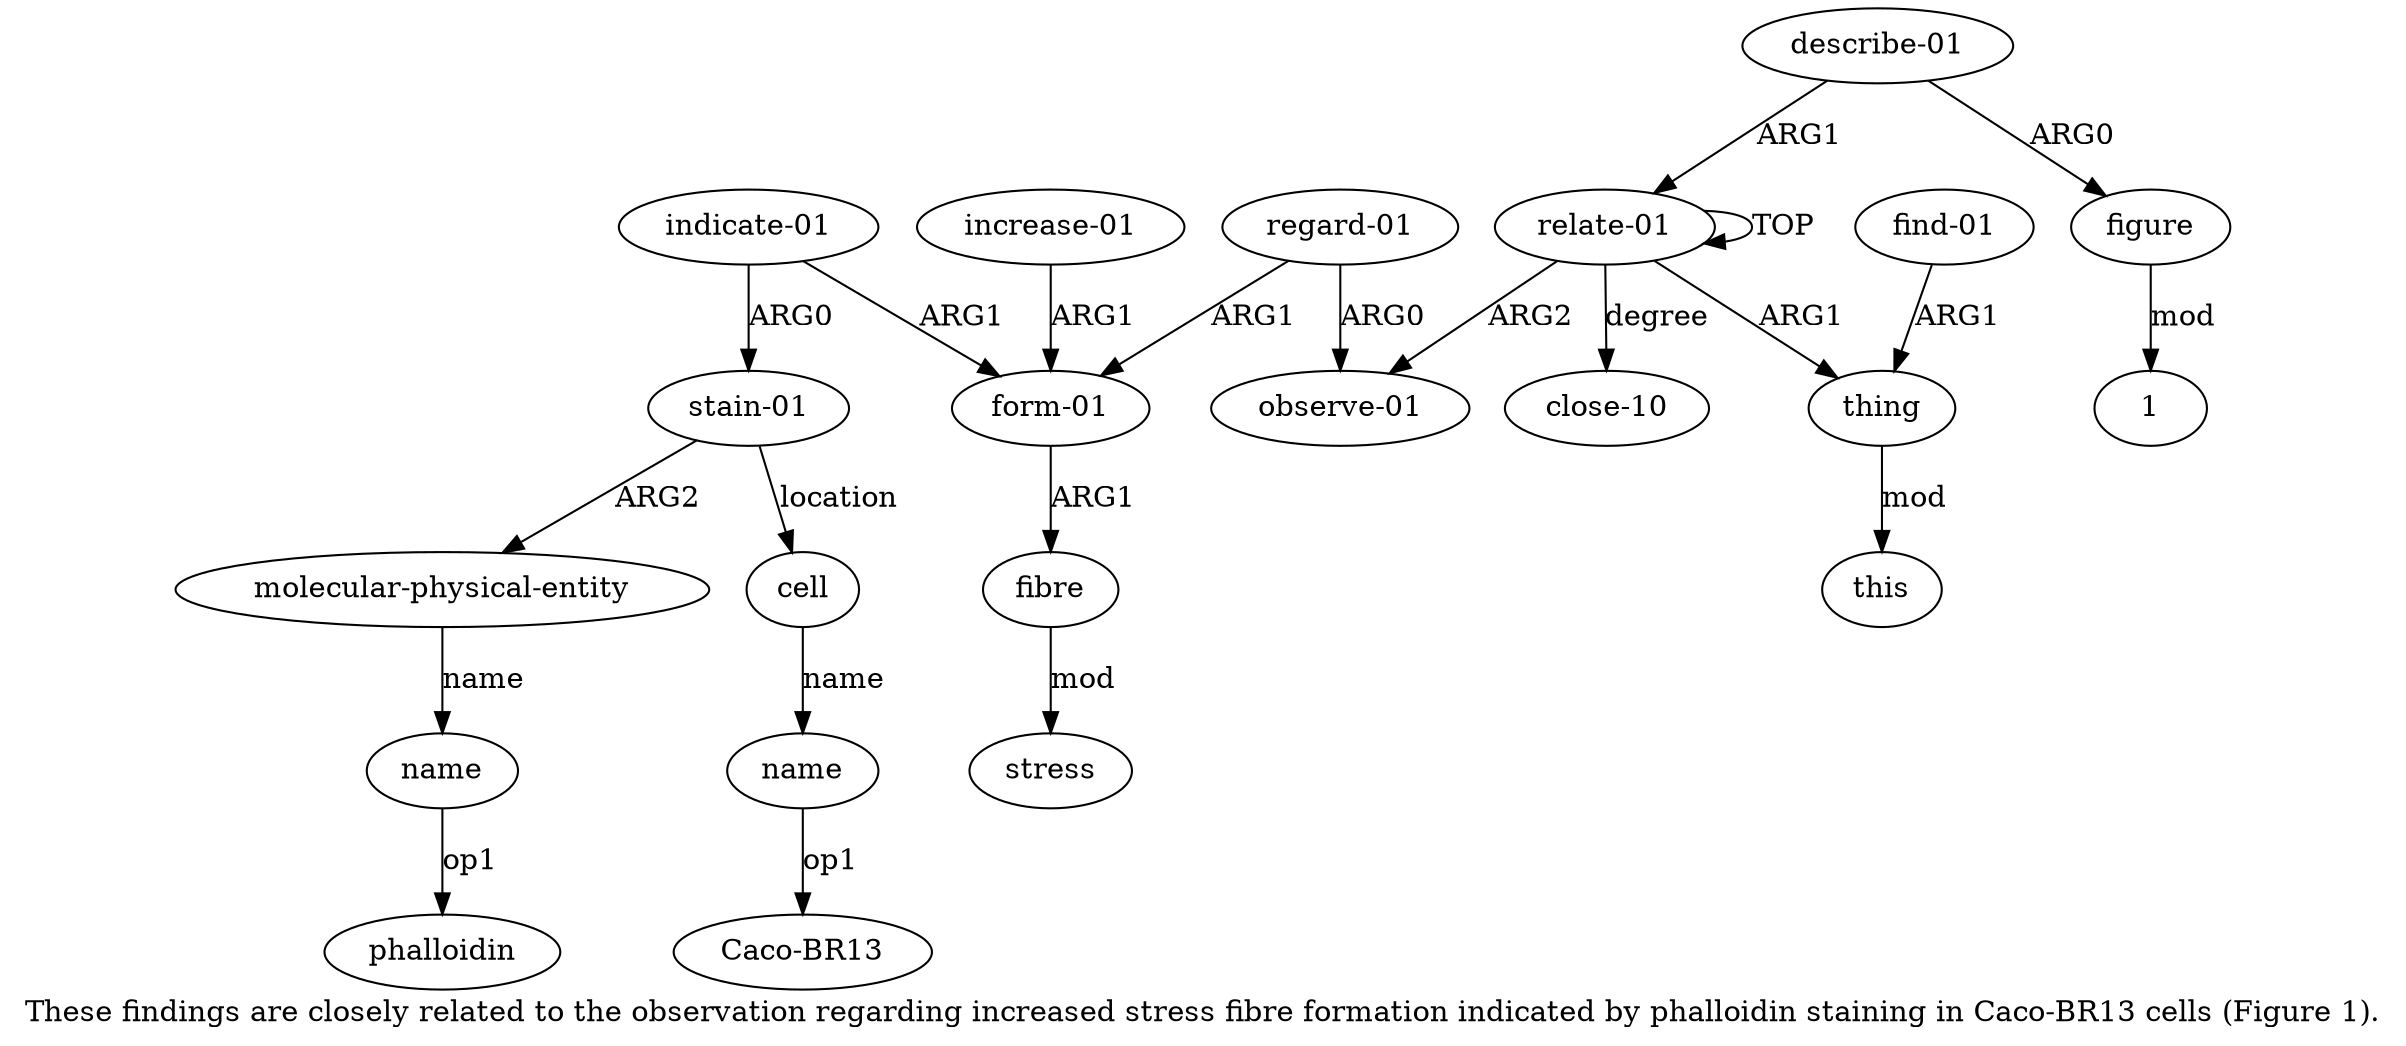 digraph  {
	graph [label="These findings are closely related to the observation regarding increased stress fibre formation indicated by phalloidin staining \
in Caco-BR13 cells (Figure 1)."];
	node [label="\N"];
	"a13 phalloidin"	 [color=black,
		gold_ind=-1,
		gold_label=phalloidin,
		label=phalloidin,
		test_ind=-1,
		test_label=phalloidin];
	"a15 Caco-BR13"	 [color=black,
		gold_ind=-1,
		gold_label="Caco-BR13",
		label="Caco-BR13",
		test_ind=-1,
		test_label="Caco-BR13"];
	a15	 [color=black,
		gold_ind=15,
		gold_label=name,
		label=name,
		test_ind=15,
		test_label=name];
	a15 -> "a15 Caco-BR13" [key=0,
	color=black,
	gold_label=op1,
	label=op1,
	test_label=op1];
a14 [color=black,
	gold_ind=14,
	gold_label=cell,
	label=cell,
	test_ind=14,
	test_label=cell];
a14 -> a15 [key=0,
color=black,
gold_label=name,
label=name,
test_label=name];
a17 [color=black,
gold_ind=17,
gold_label="describe-01",
label="describe-01",
test_ind=17,
test_label="describe-01"];
a18 [color=black,
gold_ind=18,
gold_label=figure,
label=figure,
test_ind=18,
test_label=figure];
a17 -> a18 [key=0,
color=black,
gold_label=ARG0,
label=ARG0,
test_label=ARG0];
a0 [color=black,
gold_ind=0,
gold_label="relate-01",
label="relate-01",
test_ind=0,
test_label="relate-01"];
a17 -> a0 [key=0,
color=black,
gold_label=ARG1,
label=ARG1,
test_label=ARG1];
a16 [color=black,
gold_ind=16,
gold_label="close-10",
label="close-10",
test_ind=16,
test_label="close-10"];
a11 [color=black,
gold_ind=11,
gold_label="stain-01",
label="stain-01",
test_ind=11,
test_label="stain-01"];
a11 -> a14 [key=0,
color=black,
gold_label=location,
label=location,
test_label=location];
a12 [color=black,
gold_ind=12,
gold_label="molecular-physical-entity",
label="molecular-physical-entity",
test_ind=12,
test_label="molecular-physical-entity"];
a11 -> a12 [key=0,
color=black,
gold_label=ARG2,
label=ARG2,
test_label=ARG2];
a10 [color=black,
gold_ind=10,
gold_label="indicate-01",
label="indicate-01",
test_ind=10,
test_label="indicate-01"];
a10 -> a11 [key=0,
color=black,
gold_label=ARG0,
label=ARG0,
test_label=ARG0];
a6 [color=black,
gold_ind=6,
gold_label="form-01",
label="form-01",
test_ind=6,
test_label="form-01"];
a10 -> a6 [key=0,
color=black,
gold_label=ARG1,
label=ARG1,
test_label=ARG1];
a13 [color=black,
gold_ind=13,
gold_label=name,
label=name,
test_ind=13,
test_label=name];
a13 -> "a13 phalloidin" [key=0,
color=black,
gold_label=op1,
label=op1,
test_label=op1];
a12 -> a13 [key=0,
color=black,
gold_label=name,
label=name,
test_label=name];
"a18 1" [color=black,
gold_ind=-1,
gold_label=1,
label=1,
test_ind=-1,
test_label=1];
a18 -> "a18 1" [key=0,
color=black,
gold_label=mod,
label=mod,
test_label=mod];
a1 [color=black,
gold_ind=1,
gold_label=thing,
label=thing,
test_ind=1,
test_label=thing];
a3 [color=black,
gold_ind=3,
gold_label=this,
label=this,
test_ind=3,
test_label=this];
a1 -> a3 [key=0,
color=black,
gold_label=mod,
label=mod,
test_label=mod];
a0 -> a16 [key=0,
color=black,
gold_label=degree,
label=degree,
test_label=degree];
a0 -> a1 [key=0,
color=black,
gold_label=ARG1,
label=ARG1,
test_label=ARG1];
a0 -> a0 [key=0,
color=black,
gold_label=TOP,
label=TOP,
test_label=TOP];
a4 [color=black,
gold_ind=4,
gold_label="observe-01",
label="observe-01",
test_ind=4,
test_label="observe-01"];
a0 -> a4 [key=0,
color=black,
gold_label=ARG2,
label=ARG2,
test_label=ARG2];
a2 [color=black,
gold_ind=2,
gold_label="find-01",
label="find-01",
test_ind=2,
test_label="find-01"];
a2 -> a1 [key=0,
color=black,
gold_label=ARG1,
label=ARG1,
test_label=ARG1];
a5 [color=black,
gold_ind=5,
gold_label="regard-01",
label="regard-01",
test_ind=5,
test_label="regard-01"];
a5 -> a4 [key=0,
color=black,
gold_label=ARG0,
label=ARG0,
test_label=ARG0];
a5 -> a6 [key=0,
color=black,
gold_label=ARG1,
label=ARG1,
test_label=ARG1];
a7 [color=black,
gold_ind=7,
gold_label=fibre,
label=fibre,
test_ind=7,
test_label=fibre];
a8 [color=black,
gold_ind=8,
gold_label=stress,
label=stress,
test_ind=8,
test_label=stress];
a7 -> a8 [key=0,
color=black,
gold_label=mod,
label=mod,
test_label=mod];
a6 -> a7 [key=0,
color=black,
gold_label=ARG1,
label=ARG1,
test_label=ARG1];
a9 [color=black,
gold_ind=9,
gold_label="increase-01",
label="increase-01",
test_ind=9,
test_label="increase-01"];
a9 -> a6 [key=0,
color=black,
gold_label=ARG1,
label=ARG1,
test_label=ARG1];
}

